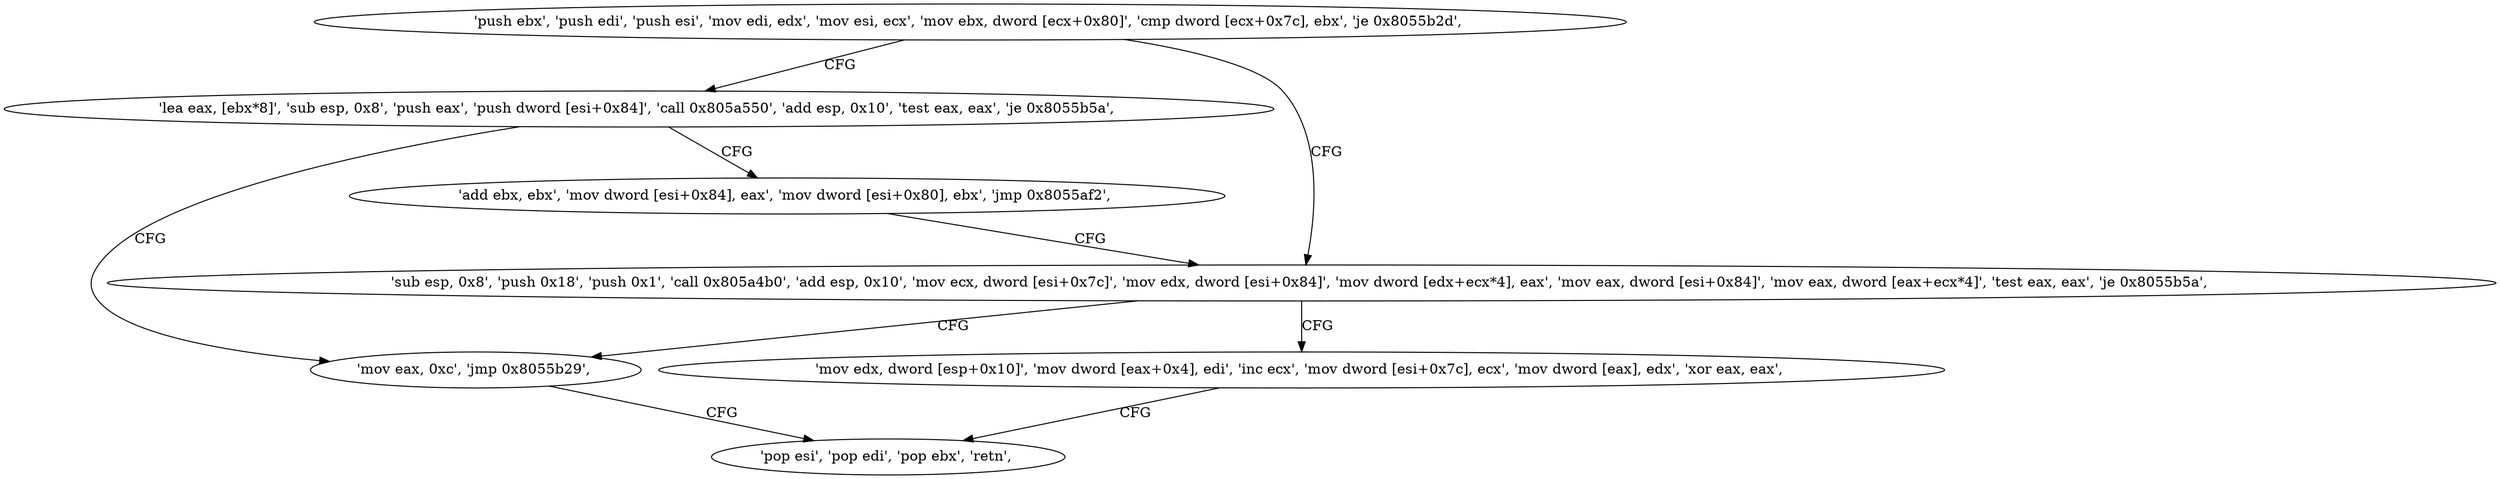 digraph "func" {
"134568672" [label = "'push ebx', 'push edi', 'push esi', 'mov edi, edx', 'mov esi, ecx', 'mov ebx, dword [ecx+0x80]', 'cmp dword [ecx+0x7c], ebx', 'je 0x8055b2d', " ]
"134568749" [label = "'lea eax, [ebx*8]', 'sub esp, 0x8', 'push eax', 'push dword [esi+0x84]', 'call 0x805a550', 'add esp, 0x10', 'test eax, eax', 'je 0x8055b5a', " ]
"134568690" [label = "'sub esp, 0x8', 'push 0x18', 'push 0x1', 'call 0x805a4b0', 'add esp, 0x10', 'mov ecx, dword [esi+0x7c]', 'mov edx, dword [esi+0x84]', 'mov dword [edx+ecx*4], eax', 'mov eax, dword [esi+0x84]', 'mov eax, dword [eax+ecx*4]', 'test eax, eax', 'je 0x8055b5a', " ]
"134568794" [label = "'mov eax, 0xc', 'jmp 0x8055b29', " ]
"134568778" [label = "'add ebx, ebx', 'mov dword [esi+0x84], eax', 'mov dword [esi+0x80], ebx', 'jmp 0x8055af2', " ]
"134568730" [label = "'mov edx, dword [esp+0x10]', 'mov dword [eax+0x4], edi', 'inc ecx', 'mov dword [esi+0x7c], ecx', 'mov dword [eax], edx', 'xor eax, eax', " ]
"134568745" [label = "'pop esi', 'pop edi', 'pop ebx', 'retn', " ]
"134568672" -> "134568749" [ label = "CFG" ]
"134568672" -> "134568690" [ label = "CFG" ]
"134568749" -> "134568794" [ label = "CFG" ]
"134568749" -> "134568778" [ label = "CFG" ]
"134568690" -> "134568794" [ label = "CFG" ]
"134568690" -> "134568730" [ label = "CFG" ]
"134568794" -> "134568745" [ label = "CFG" ]
"134568778" -> "134568690" [ label = "CFG" ]
"134568730" -> "134568745" [ label = "CFG" ]
}
